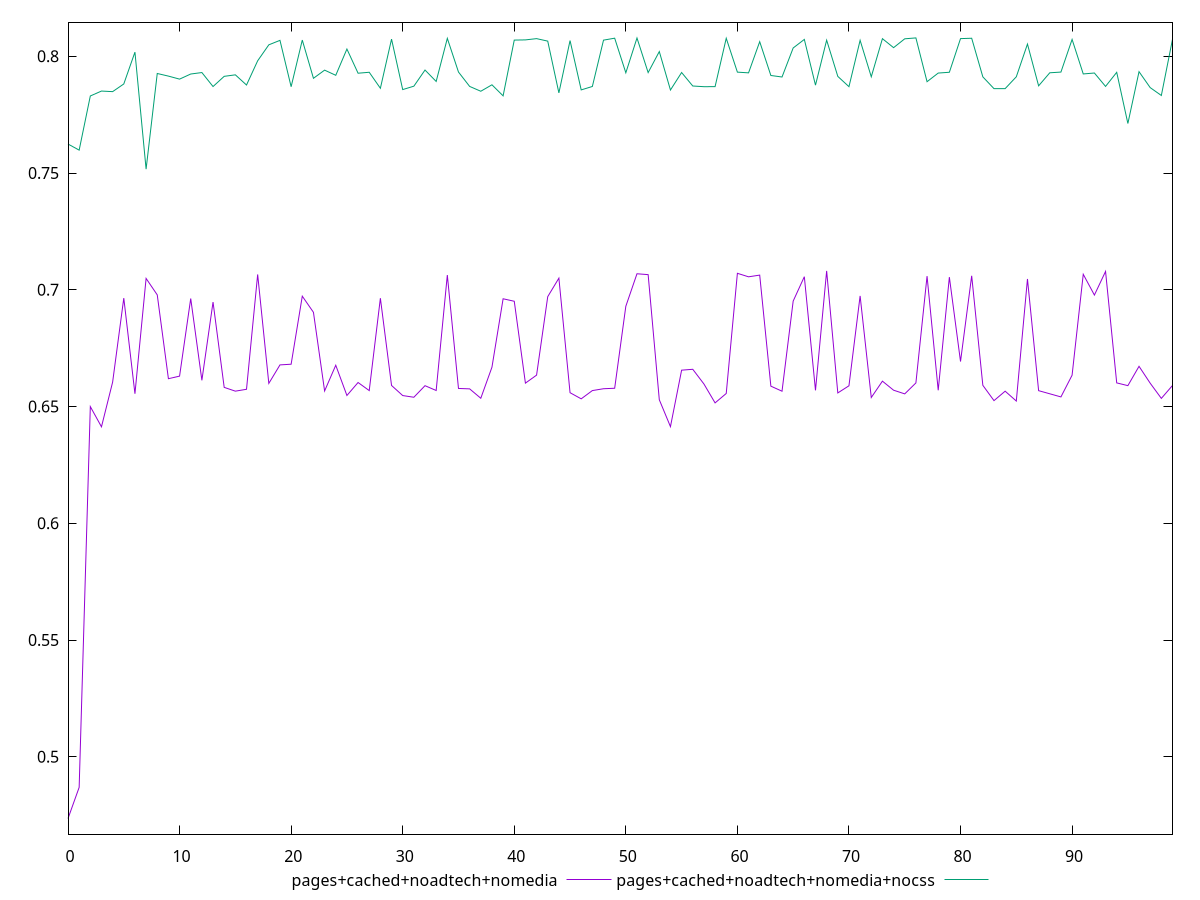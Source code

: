 reset

$pagesCachedNoadtechNomedia <<EOF
0 0.47359489888930234
1 0.48693987052045684
2 0.6499853015625255
3 0.6413318392113273
4 0.6604682106164503
5 0.6964441296065117
6 0.6554909595044239
7 0.7048749541271937
8 0.6978189770692699
9 0.6619422940215298
10 0.6630357147171003
11 0.696264699333653
12 0.6612476780438794
13 0.6947501583393948
14 0.6582217807383867
15 0.6566006418725852
16 0.6574031850489814
17 0.7065743420902829
18 0.6599242948812913
19 0.6678437822737544
20 0.6681351962664247
21 0.6972717802910547
22 0.6903572394569351
23 0.6566788772383089
24 0.6676908274207304
25 0.6547461590341027
26 0.660303994370845
27 0.656845691760499
28 0.6964039829212841
29 0.6590432704394406
30 0.6547148440507804
31 0.6539893019793904
32 0.6589420954978196
33 0.6568835597931763
34 0.7063062556817618
35 0.6577568811674253
36 0.6575814917356957
37 0.6535614374134301
38 0.6668562414142447
39 0.6961617437374541
40 0.6950922407295301
41 0.6600367711583689
42 0.6634634307428772
43 0.6970666385553352
44 0.7049966834025791
45 0.6559413121723472
46 0.6533138861984122
47 0.6568463028511448
48 0.6576365821433596
49 0.6578465739725025
50 0.6929588275768173
51 0.7068715258338498
52 0.7064947019734525
53 0.6529285409663498
54 0.6413996586708572
55 0.665589006982998
56 0.6659624801821393
57 0.6596756336411147
58 0.6515760636083288
59 0.6556039425142071
60 0.707063921369197
61 0.7055655299273638
62 0.7062958469663652
63 0.6587478398942872
64 0.6565755497424846
65 0.695168726745664
66 0.7056110977423298
67 0.6569375597929443
68 0.708087063985229
69 0.6558392698858659
70 0.6588969290812262
71 0.6973929719916369
72 0.6538775113449603
73 0.6608821250027035
74 0.6570072077302992
75 0.6554364275299924
76 0.6601245452657618
77 0.7058574219315367
78 0.6569839596272761
79 0.7054301199862532
80 0.6692917826318187
81 0.7060106223915027
82 0.6591053727247279
83 0.6525420129802189
84 0.6565883833414684
85 0.6523680092140876
86 0.7046322226930188
87 0.656810278911627
88 0.6554741682958144
89 0.6541312249011182
90 0.6634318961811688
91 0.7066446360011593
92 0.6977489430053017
93 0.7078683625053699
94 0.660139611437597
95 0.6589614518877474
96 0.6672345653382653
97 0.6600156860495714
98 0.6535033419861087
99 0.6590307753290907
EOF

$pagesCachedNoadtechNomediaNocss <<EOF
0 0.7624229280533228
1 0.7598081335844035
2 0.7830009179599169
3 0.7851094190342319
4 0.7848573263299792
5 0.7881461322898238
6 0.8017762424974336
7 0.7516712718068209
8 0.7926296719220773
9 0.7915116746740439
10 0.7902175281790226
11 0.7924060061200187
12 0.7930332745087908
13 0.7870433245548877
14 0.7914111972443512
15 0.7920535833788784
16 0.7876957446844013
17 0.7980661239339573
18 0.8049050486138485
19 0.8068187110317545
20 0.7869561602547356
21 0.8069467770362998
22 0.7905736229791784
23 0.7940666108765033
24 0.791856584950154
25 0.8030961850794089
26 0.7927504914216752
27 0.7931501430414235
28 0.7863000546271488
29 0.8073458011581256
30 0.7857411714830452
31 0.787194604751633
32 0.7941076300891409
33 0.7892206428600197
34 0.8076744732746358
35 0.793255430254185
36 0.7870963931211479
37 0.7850255448510872
38 0.7877889235784268
39 0.7830534884717741
40 0.8069338264708211
41 0.8070177910344192
42 0.8075582504156695
43 0.8064912205579943
44 0.7843207472860736
45 0.8067390017078925
46 0.7856007705054587
47 0.7870718796307808
48 0.8069130030987999
49 0.8077491635966999
50 0.792934060590068
51 0.8078229162744585
52 0.7930190750471736
53 0.8020203891880375
54 0.78555915697947
55 0.7930472495496886
56 0.787272833703832
57 0.7869792410520524
58 0.7869984894311335
59 0.8077069589871632
60 0.7932102657108007
61 0.7929051629725001
62 0.8062502562195375
63 0.7917775447111972
64 0.7911270344556744
65 0.8035542181058074
66 0.807222966636413
67 0.787627493618479
68 0.806902070346655
69 0.7913905261563993
70 0.7869876788454797
71 0.8068378341979209
72 0.7912256740592473
73 0.8075453484784951
74 0.8036937150495147
75 0.8074826057665676
76 0.8078676274335282
77 0.789117439699767
78 0.7928152416899742
79 0.793154769228409
80 0.8075647882928111
81 0.8077229713499533
82 0.7911890337839499
83 0.7861389812147799
84 0.7861517004575933
85 0.7912186118822401
86 0.8052298895193291
87 0.7873450028777371
88 0.7929316451230983
89 0.7932359879327211
90 0.8072206955771292
91 0.7924386058584598
92 0.7928356475678972
93 0.7870983419953468
94 0.7931343536618211
95 0.7712182606640141
96 0.7934101610440547
97 0.78658895670953
98 0.7832114857900357
99 0.8072693052267728
EOF

set key outside below
set xrange [0:99]
set yrange [0.4669094443184178:0.8145530820044128]
set trange [0.4669094443184178:0.8145530820044128]
set terminal svg size 640, 520 enhanced background rgb 'white'
set output "report_00017_2021-02-10T15-08-03.406Z/meta/pScore/comparison/line/3_vs_4.svg"

plot $pagesCachedNoadtechNomedia title "pages+cached+noadtech+nomedia" with line, \
     $pagesCachedNoadtechNomediaNocss title "pages+cached+noadtech+nomedia+nocss" with line

reset
